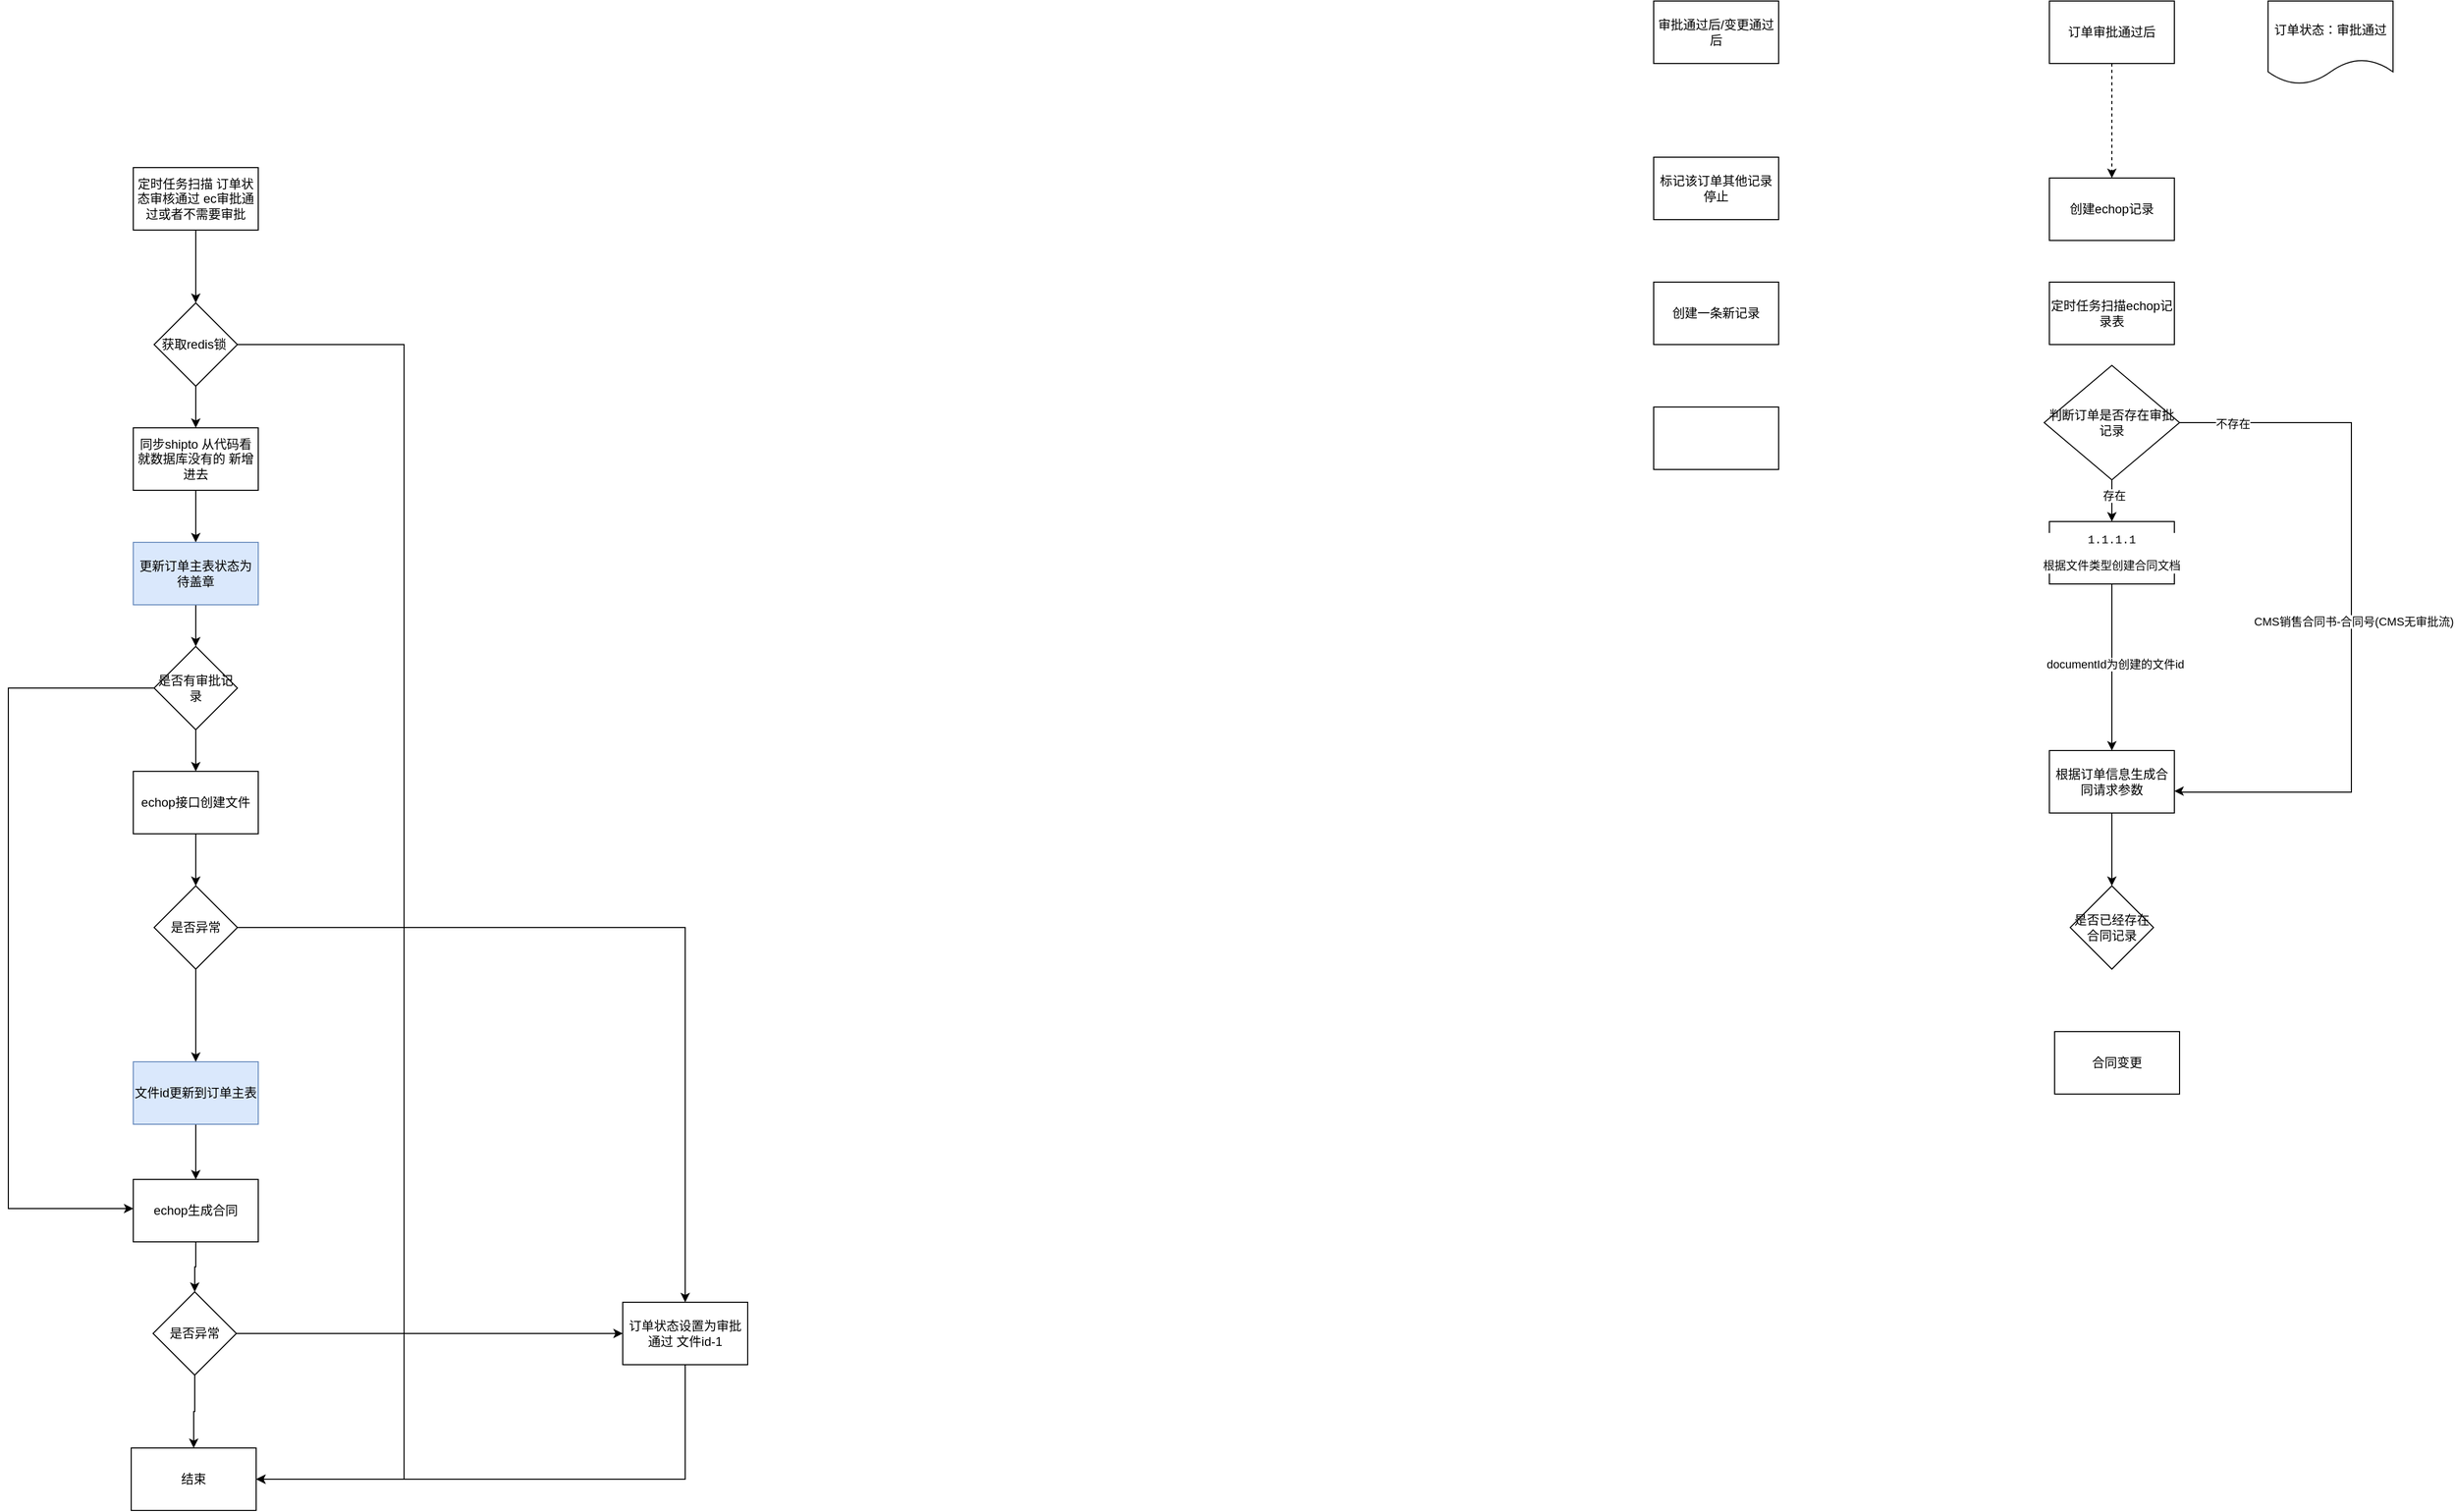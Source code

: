 <mxfile version="28.2.1">
  <diagram name="第 1 页" id="2me2oeGT8YtzVLUqR1FI">
    <mxGraphModel dx="4264" dy="929" grid="1" gridSize="10" guides="1" tooltips="1" connect="1" arrows="1" fold="1" page="1" pageScale="1" pageWidth="827" pageHeight="1169" math="0" shadow="0">
      <root>
        <mxCell id="0" />
        <mxCell id="1" parent="0" />
        <mxCell id="xtak_svuXwCoNU0_wnzV-3" style="edgeStyle=orthogonalEdgeStyle;rounded=0;orthogonalLoop=1;jettySize=auto;html=1;dashed=1;" parent="1" source="xtak_svuXwCoNU0_wnzV-1" target="xtak_svuXwCoNU0_wnzV-2" edge="1">
          <mxGeometry relative="1" as="geometry" />
        </mxCell>
        <mxCell id="xtak_svuXwCoNU0_wnzV-1" value="订单审批通过后" style="rounded=0;whiteSpace=wrap;html=1;" parent="1" vertex="1">
          <mxGeometry x="240" y="90" width="120" height="60" as="geometry" />
        </mxCell>
        <mxCell id="xtak_svuXwCoNU0_wnzV-2" value="创建echop记录" style="rounded=0;whiteSpace=wrap;html=1;" parent="1" vertex="1">
          <mxGeometry x="240" y="260" width="120" height="60" as="geometry" />
        </mxCell>
        <mxCell id="xtak_svuXwCoNU0_wnzV-4" value="订单状态：审批通过" style="shape=document;whiteSpace=wrap;html=1;boundedLbl=1;" parent="1" vertex="1">
          <mxGeometry x="450" y="90" width="120" height="80" as="geometry" />
        </mxCell>
        <mxCell id="xtak_svuXwCoNU0_wnzV-5" value="定时任务扫描echop记录表" style="rounded=0;whiteSpace=wrap;html=1;" parent="1" vertex="1">
          <mxGeometry x="240" y="360" width="120" height="60" as="geometry" />
        </mxCell>
        <mxCell id="xtak_svuXwCoNU0_wnzV-13" style="edgeStyle=orthogonalEdgeStyle;rounded=0;orthogonalLoop=1;jettySize=auto;html=1;" parent="1" source="xtak_svuXwCoNU0_wnzV-6" target="xtak_svuXwCoNU0_wnzV-9" edge="1">
          <mxGeometry relative="1" as="geometry">
            <mxPoint x="300" y="760" as="targetPoint" />
          </mxGeometry>
        </mxCell>
        <mxCell id="xtak_svuXwCoNU0_wnzV-14" value="documentId为创建的文件id" style="edgeLabel;html=1;align=center;verticalAlign=middle;resizable=0;points=[];" parent="xtak_svuXwCoNU0_wnzV-13" vertex="1" connectable="0">
          <mxGeometry x="-0.036" y="3" relative="1" as="geometry">
            <mxPoint as="offset" />
          </mxGeometry>
        </mxCell>
        <mxCell id="xtak_svuXwCoNU0_wnzV-6" value="&lt;div style=&quot;background-color: rgb(255, 255, 255); color: rgb(8, 8, 8);&quot;&gt;&lt;pre&gt;&lt;font color=&quot;#080808&quot; face=&quot;Courier New, monospace&quot;&gt;&lt;span&gt;1.1.1.1&lt;/span&gt;&lt;/font&gt;&lt;/pre&gt;&lt;pre&gt;&lt;font color=&quot;#080808&quot; face=&quot;Courier New, monospace&quot;&gt;&lt;span&gt;根据文件类型创建合同文档&lt;/span&gt;&lt;/font&gt;&lt;font color=&quot;rgba(0, 0, 0, 0)&quot; face=&quot;Courier New, monospace&quot;&gt;&lt;span&gt;&lt;/span&gt;&lt;/font&gt;&lt;/pre&gt;&lt;/div&gt;" style="rounded=0;whiteSpace=wrap;html=1;fontSize=11;" parent="1" vertex="1">
          <mxGeometry x="240" y="590" width="120" height="60" as="geometry" />
        </mxCell>
        <mxCell id="xtak_svuXwCoNU0_wnzV-22" style="edgeStyle=orthogonalEdgeStyle;rounded=0;orthogonalLoop=1;jettySize=auto;html=1;" parent="1" source="xtak_svuXwCoNU0_wnzV-9" target="xtak_svuXwCoNU0_wnzV-20" edge="1">
          <mxGeometry relative="1" as="geometry" />
        </mxCell>
        <mxCell id="xtak_svuXwCoNU0_wnzV-9" value="根据订单信息生成合同请求参数" style="rounded=0;whiteSpace=wrap;html=1;" parent="1" vertex="1">
          <mxGeometry x="240" y="810" width="120" height="60" as="geometry" />
        </mxCell>
        <mxCell id="xtak_svuXwCoNU0_wnzV-11" style="edgeStyle=orthogonalEdgeStyle;rounded=0;orthogonalLoop=1;jettySize=auto;html=1;entryX=0.5;entryY=0;entryDx=0;entryDy=0;" parent="1" source="xtak_svuXwCoNU0_wnzV-10" target="xtak_svuXwCoNU0_wnzV-6" edge="1">
          <mxGeometry relative="1" as="geometry" />
        </mxCell>
        <mxCell id="xtak_svuXwCoNU0_wnzV-12" value="存在" style="edgeLabel;html=1;align=center;verticalAlign=middle;resizable=0;points=[];" parent="xtak_svuXwCoNU0_wnzV-11" vertex="1" connectable="0">
          <mxGeometry x="-0.25" y="2" relative="1" as="geometry">
            <mxPoint as="offset" />
          </mxGeometry>
        </mxCell>
        <mxCell id="xtak_svuXwCoNU0_wnzV-10" value="判断订单是否存在审批记录" style="rhombus;whiteSpace=wrap;html=1;" parent="1" vertex="1">
          <mxGeometry x="235" y="440" width="130" height="110" as="geometry" />
        </mxCell>
        <mxCell id="xtak_svuXwCoNU0_wnzV-15" style="edgeStyle=orthogonalEdgeStyle;rounded=0;orthogonalLoop=1;jettySize=auto;html=1;entryX=1;entryY=0.65;entryDx=0;entryDy=0;entryPerimeter=0;" parent="1" source="xtak_svuXwCoNU0_wnzV-10" target="xtak_svuXwCoNU0_wnzV-9" edge="1">
          <mxGeometry relative="1" as="geometry">
            <Array as="points">
              <mxPoint x="530" y="495" />
              <mxPoint x="530" y="850" />
              <mxPoint x="365" y="850" />
            </Array>
          </mxGeometry>
        </mxCell>
        <mxCell id="xtak_svuXwCoNU0_wnzV-16" value="不存在" style="edgeLabel;html=1;align=center;verticalAlign=middle;resizable=0;points=[];" parent="xtak_svuXwCoNU0_wnzV-15" vertex="1" connectable="0">
          <mxGeometry x="-0.853" y="-1" relative="1" as="geometry">
            <mxPoint as="offset" />
          </mxGeometry>
        </mxCell>
        <mxCell id="xtak_svuXwCoNU0_wnzV-17" value="CMS销售合同书-合同号(CMS无审批流)" style="edgeLabel;html=1;align=center;verticalAlign=middle;resizable=0;points=[];" parent="xtak_svuXwCoNU0_wnzV-15" vertex="1" connectable="0">
          <mxGeometry x="0.03" y="2" relative="1" as="geometry">
            <mxPoint as="offset" />
          </mxGeometry>
        </mxCell>
        <mxCell id="xtak_svuXwCoNU0_wnzV-19" value="合同变更" style="rounded=0;whiteSpace=wrap;html=1;" parent="1" vertex="1">
          <mxGeometry x="245" y="1080" width="120" height="60" as="geometry" />
        </mxCell>
        <mxCell id="xtak_svuXwCoNU0_wnzV-20" value="是否已经存在合同记录" style="rhombus;whiteSpace=wrap;html=1;" parent="1" vertex="1">
          <mxGeometry x="260" y="940" width="80" height="80" as="geometry" />
        </mxCell>
        <mxCell id="_LltgiQRJmm_qArRPXv--1" value="审批通过后/变更通过后" style="rounded=0;whiteSpace=wrap;html=1;" vertex="1" parent="1">
          <mxGeometry x="-140" y="90" width="120" height="60" as="geometry" />
        </mxCell>
        <mxCell id="_LltgiQRJmm_qArRPXv--2" value="标记该订单其他记录停止" style="rounded=0;whiteSpace=wrap;html=1;" vertex="1" parent="1">
          <mxGeometry x="-140" y="240" width="120" height="60" as="geometry" />
        </mxCell>
        <mxCell id="_LltgiQRJmm_qArRPXv--3" value="创建一条新记录" style="rounded=0;whiteSpace=wrap;html=1;" vertex="1" parent="1">
          <mxGeometry x="-140" y="360" width="120" height="60" as="geometry" />
        </mxCell>
        <mxCell id="_LltgiQRJmm_qArRPXv--4" value="" style="rounded=0;whiteSpace=wrap;html=1;" vertex="1" parent="1">
          <mxGeometry x="-140" y="480" width="120" height="60" as="geometry" />
        </mxCell>
        <mxCell id="_LltgiQRJmm_qArRPXv--20" style="edgeStyle=orthogonalEdgeStyle;rounded=0;orthogonalLoop=1;jettySize=auto;html=1;" edge="1" parent="1" source="_LltgiQRJmm_qArRPXv--6" target="_LltgiQRJmm_qArRPXv--9">
          <mxGeometry relative="1" as="geometry" />
        </mxCell>
        <mxCell id="_LltgiQRJmm_qArRPXv--6" value="定时任务扫描 订单状态审核通过 ec审批通过或者不需要审批" style="rounded=0;whiteSpace=wrap;html=1;" vertex="1" parent="1">
          <mxGeometry x="-1600" y="250" width="120" height="60" as="geometry" />
        </mxCell>
        <mxCell id="_LltgiQRJmm_qArRPXv--11" style="edgeStyle=orthogonalEdgeStyle;rounded=0;orthogonalLoop=1;jettySize=auto;html=1;entryX=1;entryY=0.5;entryDx=0;entryDy=0;" edge="1" parent="1" source="_LltgiQRJmm_qArRPXv--9" target="_LltgiQRJmm_qArRPXv--10">
          <mxGeometry relative="1" as="geometry">
            <Array as="points">
              <mxPoint x="-1340" y="420" />
              <mxPoint x="-1340" y="1510" />
            </Array>
          </mxGeometry>
        </mxCell>
        <mxCell id="_LltgiQRJmm_qArRPXv--21" style="edgeStyle=orthogonalEdgeStyle;rounded=0;orthogonalLoop=1;jettySize=auto;html=1;" edge="1" parent="1" source="_LltgiQRJmm_qArRPXv--9" target="_LltgiQRJmm_qArRPXv--12">
          <mxGeometry relative="1" as="geometry" />
        </mxCell>
        <mxCell id="_LltgiQRJmm_qArRPXv--9" value="获取redis锁&amp;nbsp;" style="rhombus;whiteSpace=wrap;html=1;" vertex="1" parent="1">
          <mxGeometry x="-1580" y="380" width="80" height="80" as="geometry" />
        </mxCell>
        <mxCell id="_LltgiQRJmm_qArRPXv--10" value="结束" style="rounded=0;whiteSpace=wrap;html=1;" vertex="1" parent="1">
          <mxGeometry x="-1602" y="1480" width="120" height="60" as="geometry" />
        </mxCell>
        <mxCell id="_LltgiQRJmm_qArRPXv--22" style="edgeStyle=orthogonalEdgeStyle;rounded=0;orthogonalLoop=1;jettySize=auto;html=1;" edge="1" parent="1" source="_LltgiQRJmm_qArRPXv--12" target="_LltgiQRJmm_qArRPXv--13">
          <mxGeometry relative="1" as="geometry" />
        </mxCell>
        <mxCell id="_LltgiQRJmm_qArRPXv--12" value="同步shipto 从代码看就数据库没有的 新增进去" style="rounded=0;whiteSpace=wrap;html=1;" vertex="1" parent="1">
          <mxGeometry x="-1600" y="500" width="120" height="60" as="geometry" />
        </mxCell>
        <mxCell id="_LltgiQRJmm_qArRPXv--23" style="edgeStyle=orthogonalEdgeStyle;rounded=0;orthogonalLoop=1;jettySize=auto;html=1;entryX=0.5;entryY=0;entryDx=0;entryDy=0;" edge="1" parent="1" source="_LltgiQRJmm_qArRPXv--13" target="_LltgiQRJmm_qArRPXv--15">
          <mxGeometry relative="1" as="geometry" />
        </mxCell>
        <mxCell id="_LltgiQRJmm_qArRPXv--13" value="更新订单主表状态为待盖章" style="rounded=0;whiteSpace=wrap;html=1;fillColor=#dae8fc;strokeColor=#6c8ebf;" vertex="1" parent="1">
          <mxGeometry x="-1600" y="610" width="120" height="60" as="geometry" />
        </mxCell>
        <mxCell id="_LltgiQRJmm_qArRPXv--24" style="edgeStyle=orthogonalEdgeStyle;rounded=0;orthogonalLoop=1;jettySize=auto;html=1;" edge="1" parent="1" source="_LltgiQRJmm_qArRPXv--15" target="_LltgiQRJmm_qArRPXv--16">
          <mxGeometry relative="1" as="geometry" />
        </mxCell>
        <mxCell id="_LltgiQRJmm_qArRPXv--28" style="edgeStyle=orthogonalEdgeStyle;rounded=0;orthogonalLoop=1;jettySize=auto;html=1;" edge="1" parent="1" source="_LltgiQRJmm_qArRPXv--15" target="_LltgiQRJmm_qArRPXv--18">
          <mxGeometry relative="1" as="geometry">
            <Array as="points">
              <mxPoint x="-1720" y="750" />
              <mxPoint x="-1720" y="1250" />
            </Array>
          </mxGeometry>
        </mxCell>
        <mxCell id="_LltgiQRJmm_qArRPXv--15" value="是否有审批记录" style="rhombus;whiteSpace=wrap;html=1;" vertex="1" parent="1">
          <mxGeometry x="-1580" y="710" width="80" height="80" as="geometry" />
        </mxCell>
        <mxCell id="_LltgiQRJmm_qArRPXv--32" style="edgeStyle=orthogonalEdgeStyle;rounded=0;orthogonalLoop=1;jettySize=auto;html=1;" edge="1" parent="1" source="_LltgiQRJmm_qArRPXv--16" target="_LltgiQRJmm_qArRPXv--29">
          <mxGeometry relative="1" as="geometry" />
        </mxCell>
        <mxCell id="_LltgiQRJmm_qArRPXv--16" value="echop接口创建文件" style="rounded=0;whiteSpace=wrap;html=1;" vertex="1" parent="1">
          <mxGeometry x="-1600" y="830" width="120" height="60" as="geometry" />
        </mxCell>
        <mxCell id="_LltgiQRJmm_qArRPXv--26" style="edgeStyle=orthogonalEdgeStyle;rounded=0;orthogonalLoop=1;jettySize=auto;html=1;" edge="1" parent="1" source="_LltgiQRJmm_qArRPXv--17" target="_LltgiQRJmm_qArRPXv--18">
          <mxGeometry relative="1" as="geometry" />
        </mxCell>
        <mxCell id="_LltgiQRJmm_qArRPXv--17" value="文件id更新到订单主表" style="rounded=0;whiteSpace=wrap;html=1;fillColor=#dae8fc;strokeColor=#6c8ebf;" vertex="1" parent="1">
          <mxGeometry x="-1600" y="1109" width="120" height="60" as="geometry" />
        </mxCell>
        <mxCell id="_LltgiQRJmm_qArRPXv--39" style="edgeStyle=orthogonalEdgeStyle;rounded=0;orthogonalLoop=1;jettySize=auto;html=1;" edge="1" parent="1" source="_LltgiQRJmm_qArRPXv--18" target="_LltgiQRJmm_qArRPXv--37">
          <mxGeometry relative="1" as="geometry" />
        </mxCell>
        <mxCell id="_LltgiQRJmm_qArRPXv--18" value="echop生成合同" style="rounded=0;whiteSpace=wrap;html=1;" vertex="1" parent="1">
          <mxGeometry x="-1600" y="1222" width="120" height="60" as="geometry" />
        </mxCell>
        <mxCell id="_LltgiQRJmm_qArRPXv--33" style="edgeStyle=orthogonalEdgeStyle;rounded=0;orthogonalLoop=1;jettySize=auto;html=1;" edge="1" parent="1" source="_LltgiQRJmm_qArRPXv--29" target="_LltgiQRJmm_qArRPXv--17">
          <mxGeometry relative="1" as="geometry" />
        </mxCell>
        <mxCell id="_LltgiQRJmm_qArRPXv--34" style="edgeStyle=orthogonalEdgeStyle;rounded=0;orthogonalLoop=1;jettySize=auto;html=1;" edge="1" parent="1" source="_LltgiQRJmm_qArRPXv--29" target="_LltgiQRJmm_qArRPXv--35">
          <mxGeometry relative="1" as="geometry">
            <mxPoint x="-1130" y="980" as="targetPoint" />
          </mxGeometry>
        </mxCell>
        <mxCell id="_LltgiQRJmm_qArRPXv--29" value="是否异常" style="rhombus;whiteSpace=wrap;html=1;" vertex="1" parent="1">
          <mxGeometry x="-1580" y="940" width="80" height="80" as="geometry" />
        </mxCell>
        <mxCell id="_LltgiQRJmm_qArRPXv--36" style="edgeStyle=orthogonalEdgeStyle;rounded=0;orthogonalLoop=1;jettySize=auto;html=1;entryX=1;entryY=0.5;entryDx=0;entryDy=0;exitX=0.5;exitY=1;exitDx=0;exitDy=0;" edge="1" parent="1" source="_LltgiQRJmm_qArRPXv--35" target="_LltgiQRJmm_qArRPXv--10">
          <mxGeometry relative="1" as="geometry">
            <Array as="points">
              <mxPoint x="-1070" y="1510" />
            </Array>
          </mxGeometry>
        </mxCell>
        <mxCell id="_LltgiQRJmm_qArRPXv--35" value="订单状态设置为审批通过 文件id-1" style="rounded=0;whiteSpace=wrap;html=1;" vertex="1" parent="1">
          <mxGeometry x="-1130" y="1340" width="120" height="60" as="geometry" />
        </mxCell>
        <mxCell id="_LltgiQRJmm_qArRPXv--38" style="edgeStyle=orthogonalEdgeStyle;rounded=0;orthogonalLoop=1;jettySize=auto;html=1;" edge="1" parent="1" source="_LltgiQRJmm_qArRPXv--37" target="_LltgiQRJmm_qArRPXv--35">
          <mxGeometry relative="1" as="geometry" />
        </mxCell>
        <mxCell id="_LltgiQRJmm_qArRPXv--40" style="edgeStyle=orthogonalEdgeStyle;rounded=0;orthogonalLoop=1;jettySize=auto;html=1;" edge="1" parent="1" source="_LltgiQRJmm_qArRPXv--37" target="_LltgiQRJmm_qArRPXv--10">
          <mxGeometry relative="1" as="geometry" />
        </mxCell>
        <mxCell id="_LltgiQRJmm_qArRPXv--37" value="是否异常" style="rhombus;whiteSpace=wrap;html=1;" vertex="1" parent="1">
          <mxGeometry x="-1581" y="1330" width="80" height="80" as="geometry" />
        </mxCell>
      </root>
    </mxGraphModel>
  </diagram>
</mxfile>
